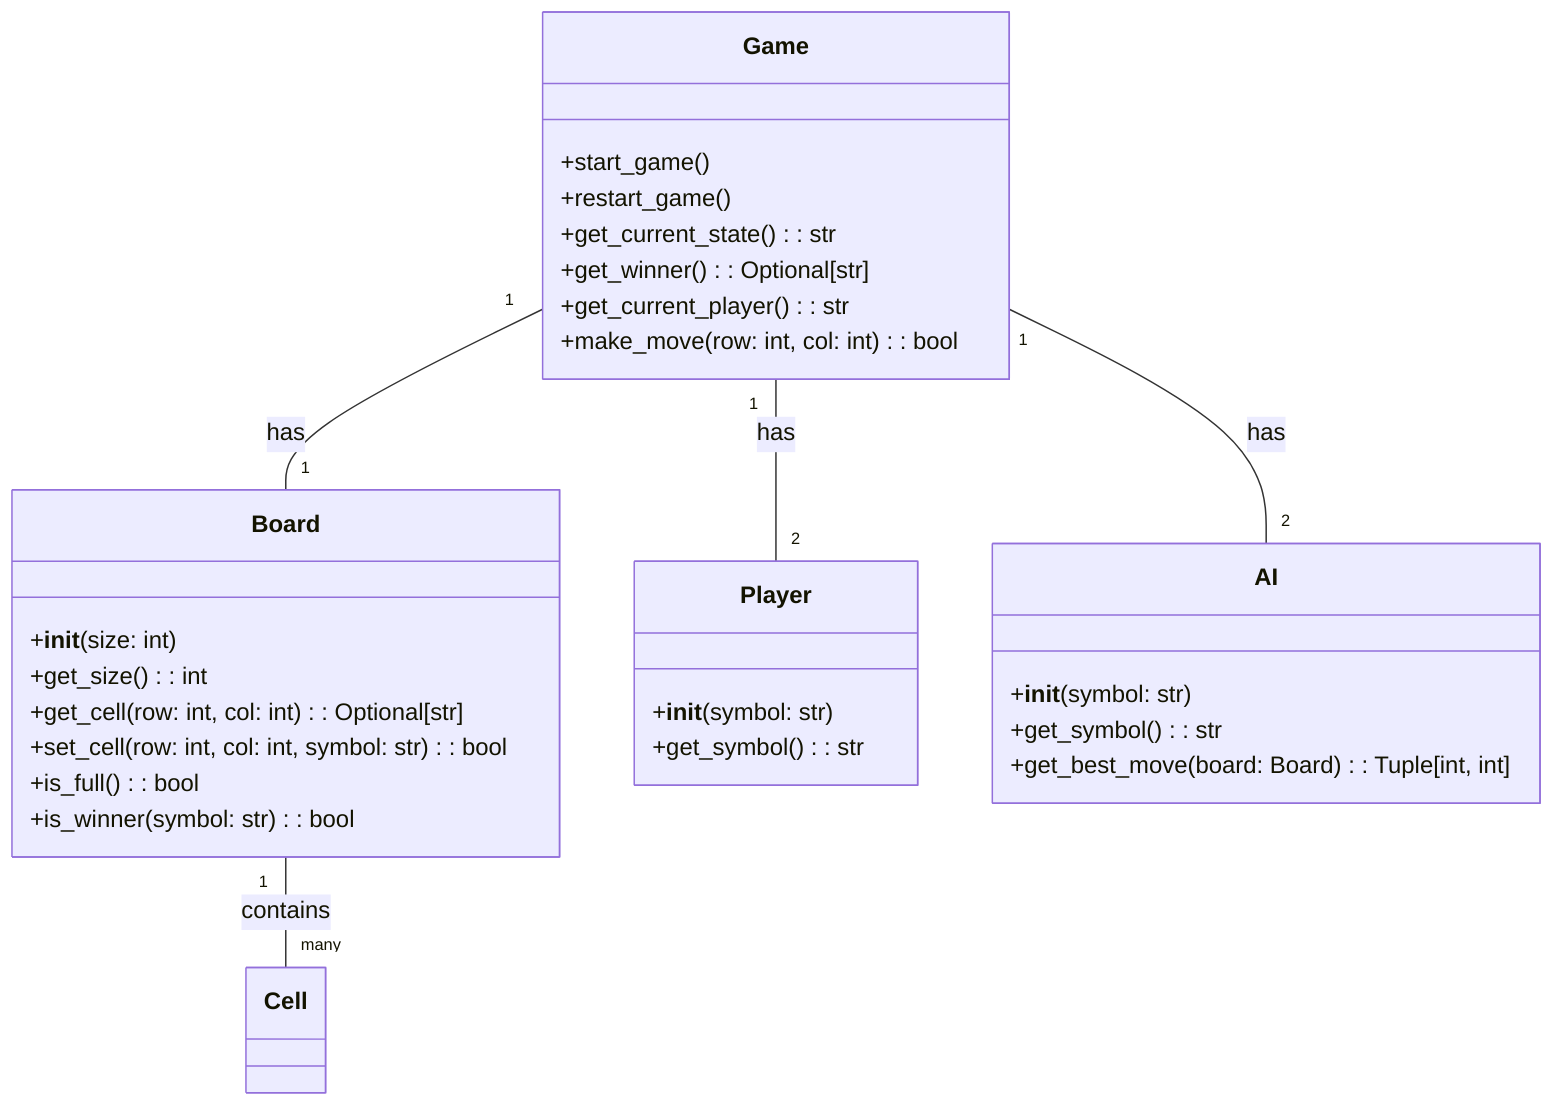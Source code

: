 classDiagram
    class Game{
        +start_game()
        +restart_game()
        +get_current_state() : str
        +get_winner() : Optional[str]
        +get_current_player() : str
        +make_move(row: int, col: int) : bool
    }

    class Board{
        +__init__(size: int)
        +get_size() : int
        +get_cell(row: int, col: int) : Optional[str]
        +set_cell(row: int, col: int, symbol: str) : bool
        +is_full() : bool
        +is_winner(symbol: str) : bool
    }

    class Player{
        +__init__(symbol: str)
        +get_symbol() : str
    }

    class AI{
        +__init__(symbol: str)
        +get_symbol() : str
        +get_best_move(board: Board) : Tuple[int, int]
    }

    Game "1" -- "1" Board: has
    Game "1" -- "2" Player: has
    Game "1" -- "2" AI: has
    Board "1" -- "many" Cell: contains